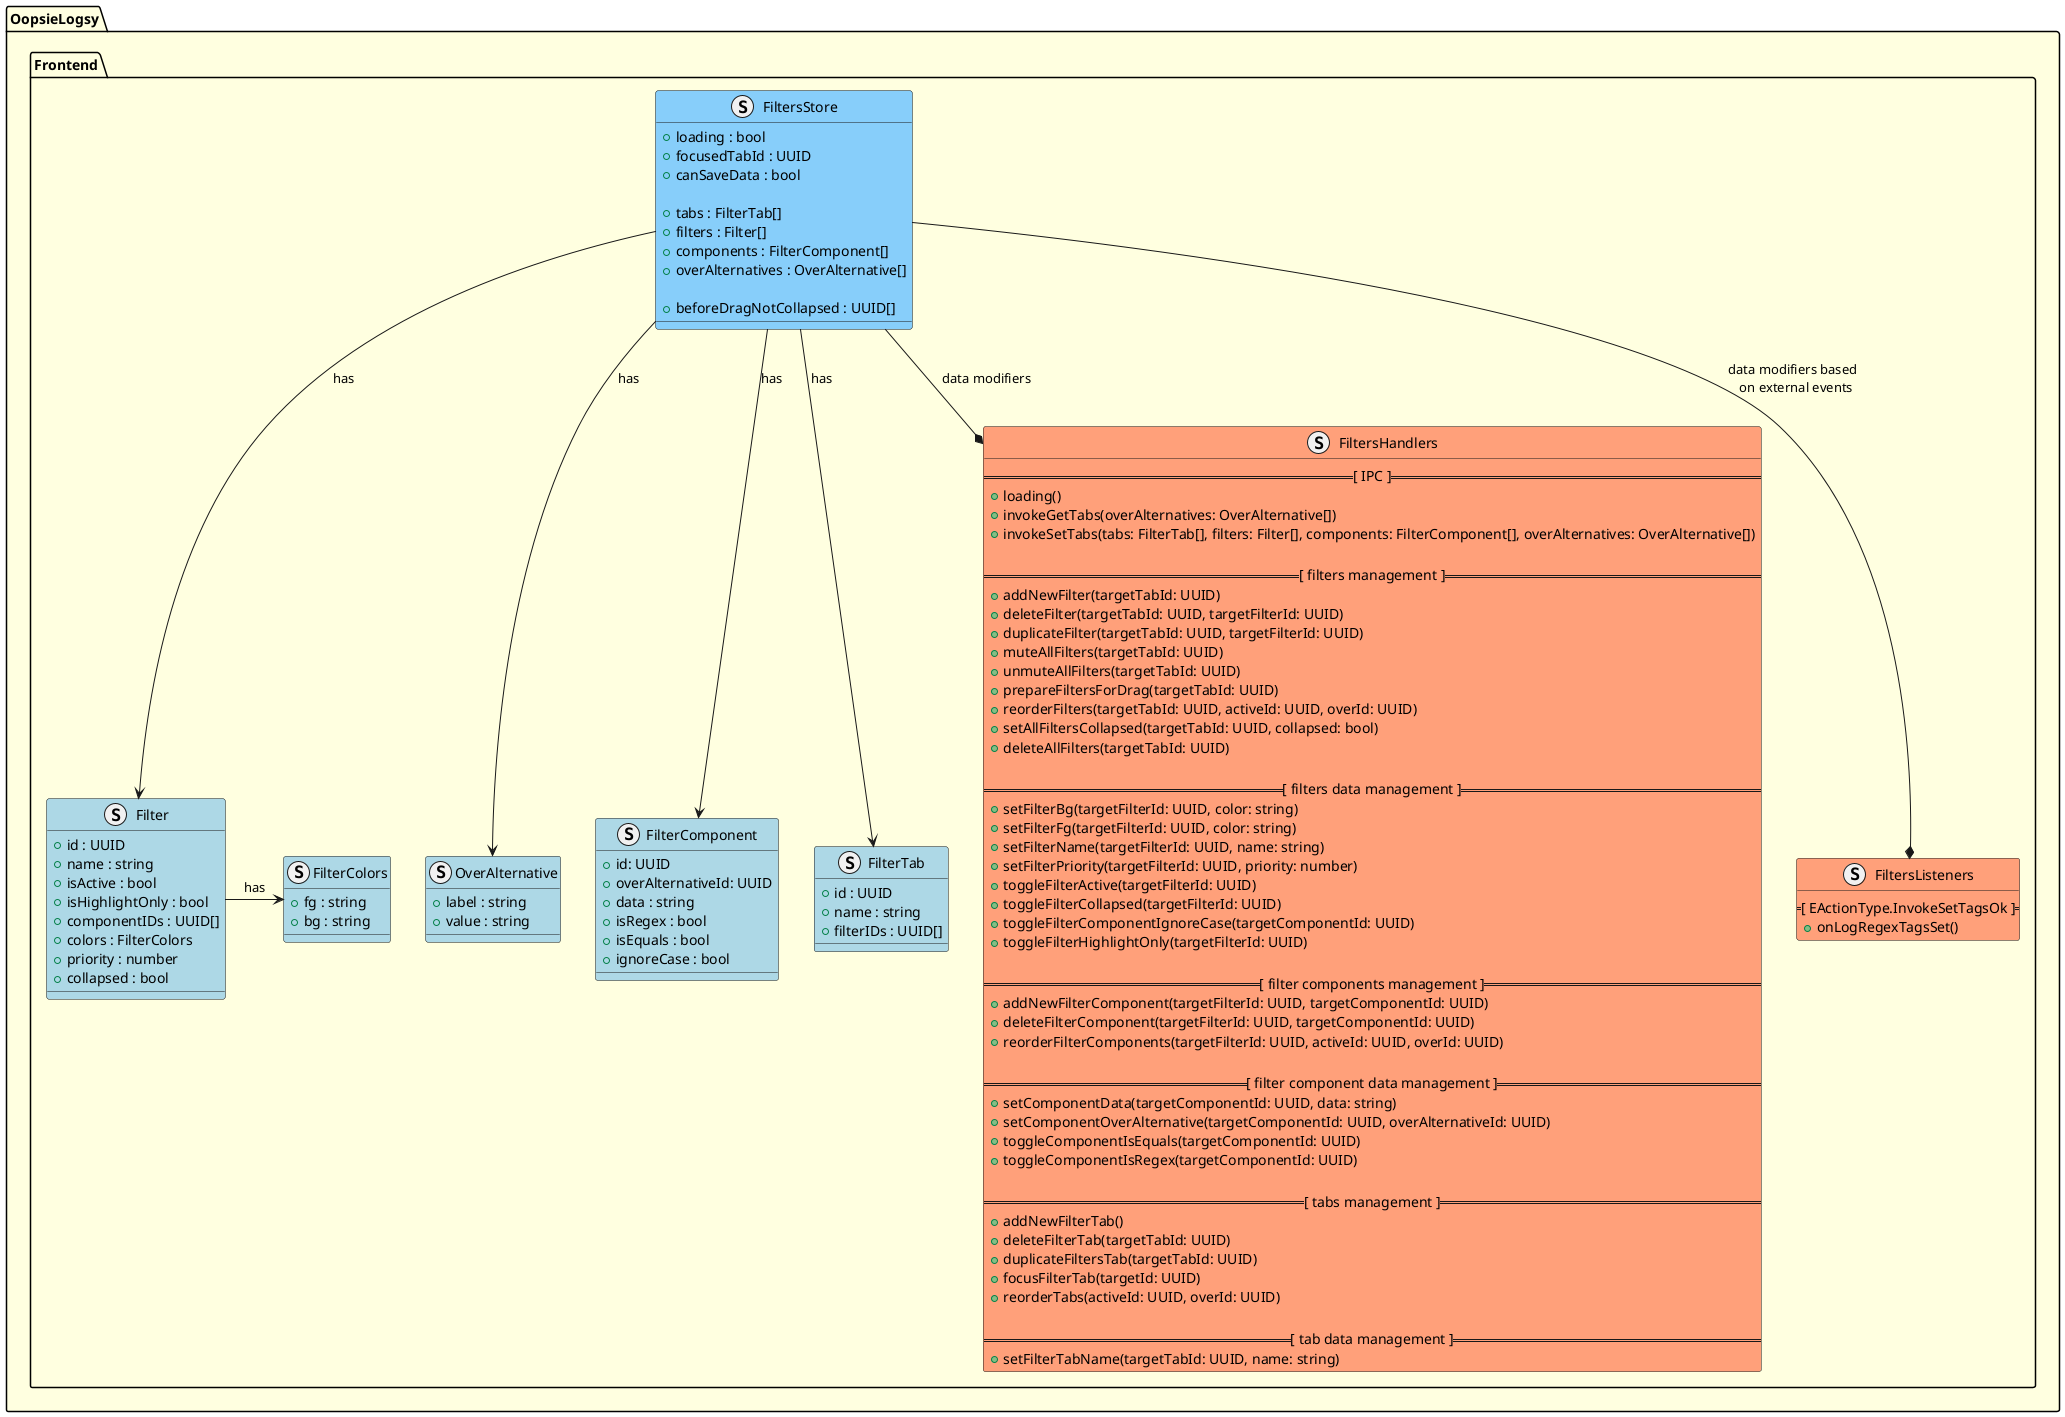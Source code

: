 @startuml Filters

package OopsieLogsy #LightYellow {
    package Frontend {
        struct OverAlternative #LightBlue {
            + label : string
            + value : string
        }

        struct FilterComponent #LightBlue {
            + id: UUID
            + overAlternativeId: UUID
            + data : string
            + isRegex : bool
            + isEquals : bool
            + ignoreCase : bool
        }

        struct FilterColors #LightBlue {
            + fg : string
            + bg : string
        }

        struct Filter #LightBlue {
            + id : UUID
            + name : string
            + isActive : bool
            + isHighlightOnly : bool
            + componentIDs : UUID[]
            + colors : FilterColors
            + priority : number
            + collapsed : bool
        }

        struct FilterTab #LightBlue {
            + id : UUID
            + name : string
            + filterIDs : UUID[]
        }

        struct FiltersStore #LightSkyBlue {
            + loading : bool
            + focusedTabId : UUID
            + canSaveData : bool

            + tabs : FilterTab[]
            + filters : Filter[]
            + components : FilterComponent[]
            + overAlternatives : OverAlternative[]

            + beforeDragNotCollapsed : UUID[]
        }

        struct FiltersHandlers #LightSalmon {
            ==[ IPC ]==
            + loading()
            + invokeGetTabs(overAlternatives: OverAlternative[])
            + invokeSetTabs(tabs: FilterTab[], filters: Filter[], components: FilterComponent[], overAlternatives: OverAlternative[])

            ==[ filters management ]==
            + addNewFilter(targetTabId: UUID)
            + deleteFilter(targetTabId: UUID, targetFilterId: UUID)
            + duplicateFilter(targetTabId: UUID, targetFilterId: UUID)
            + muteAllFilters(targetTabId: UUID)
            + unmuteAllFilters(targetTabId: UUID)
            + prepareFiltersForDrag(targetTabId: UUID)
            + reorderFilters(targetTabId: UUID, activeId: UUID, overId: UUID)
            + setAllFiltersCollapsed(targetTabId: UUID, collapsed: bool)
            + deleteAllFilters(targetTabId: UUID)

            ==[ filters data management ]==
            + setFilterBg(targetFilterId: UUID, color: string)
            + setFilterFg(targetFilterId: UUID, color: string)
            + setFilterName(targetFilterId: UUID, name: string)
            + setFilterPriority(targetFilterId: UUID, priority: number)
            + toggleFilterActive(targetFilterId: UUID)
            + toggleFilterCollapsed(targetFilterId: UUID)
            + toggleFilterComponentIgnoreCase(targetComponentId: UUID)
            + toggleFilterHighlightOnly(targetFilterId: UUID)

            ==[ filter components management ]==
            + addNewFilterComponent(targetFilterId: UUID, targetComponentId: UUID)
            + deleteFilterComponent(targetFilterId: UUID, targetComponentId: UUID)
            + reorderFilterComponents(targetFilterId: UUID, activeId: UUID, overId: UUID)

            ==[ filter component data management ]==
            + setComponentData(targetComponentId: UUID, data: string)
            + setComponentOverAlternative(targetComponentId: UUID, overAlternativeId: UUID)
            + toggleComponentIsEquals(targetComponentId: UUID)
            + toggleComponentIsRegex(targetComponentId: UUID)

            ==[ tabs management ]==
            + addNewFilterTab()
            + deleteFilterTab(targetTabId: UUID)
            + duplicateFiltersTab(targetTabId: UUID)
            + focusFilterTab(targetId: UUID)
            + reorderTabs(activeId: UUID, overId: UUID)

            ==[ tab data management ]==
            + setFilterTabName(targetTabId: UUID, name: string)
        }

        struct FiltersListeners #LightSalmon {
            ==[ EActionType.InvokeSetTagsOk ]==
            + onLogRegexTagsSet()
        }

        FiltersStore -down-* FiltersHandlers : data modifiers
        FiltersStore -down-* FiltersListeners : data modifiers based \n on external events
        FiltersStore -down-> FilterTab : has
        FiltersStore -down-> Filter : has
        Filter -> FilterColors : has
        FiltersStore -down-> FilterComponent : has
        FiltersStore -down-> OverAlternative : has
    }
}

@enduml